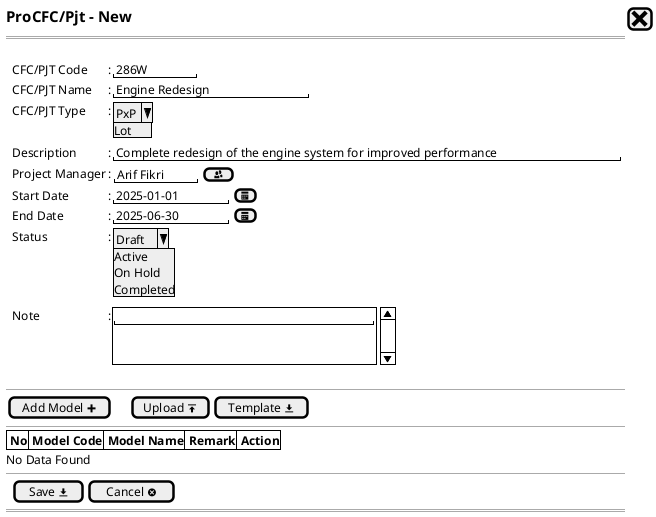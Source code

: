 @startsalt
{
  <size:15><b>ProCFC/Pjt - New|[<size:25><&x>]|*
  ==
  .
  {
    .|CFC/PJT Code       |: |"286W      "|*
    .|CFC/PJT Name       |: |"Engine Redesign         "|*
    .|CFC/PJT Type       |: |{| ^PxP^Lot^ }|* 
    .
    .|Description        |: |"Complete redesign of the engine system for improved performance"|*
    .|Project Manager    |: {|"Arif Fikri"|[ <&people>]|}*
    .|Start Date         |: |"  2025-01-01  "|[<&calendar>]|*
    .|End Date           |: |"  2025-06-30  "|[<&calendar>]|*
    .|Status             |: |{| ^Draft^Active^On Hold^Completed^ }|*
    .
    .
    .
    .|Note               |: {SI|"                                "
    .
    .|}*
  }
  .
  --
  {
    [Add Model <&plus>]|.|.|.|[Upload <&data-transfer-upload>]| [Template <&data-transfer-download>]|*
  }
  --
  {#
    |<b> No |<b> Model Code |<b> Model Name     |<b> Remark |<b> Action |*|*|*|*
  }
  No Data Found
  --
  {
  .|[ Save <&data-transfer-download>] |  [Cancel <&circle-x> ]|*
  }
==
}
@endsalt